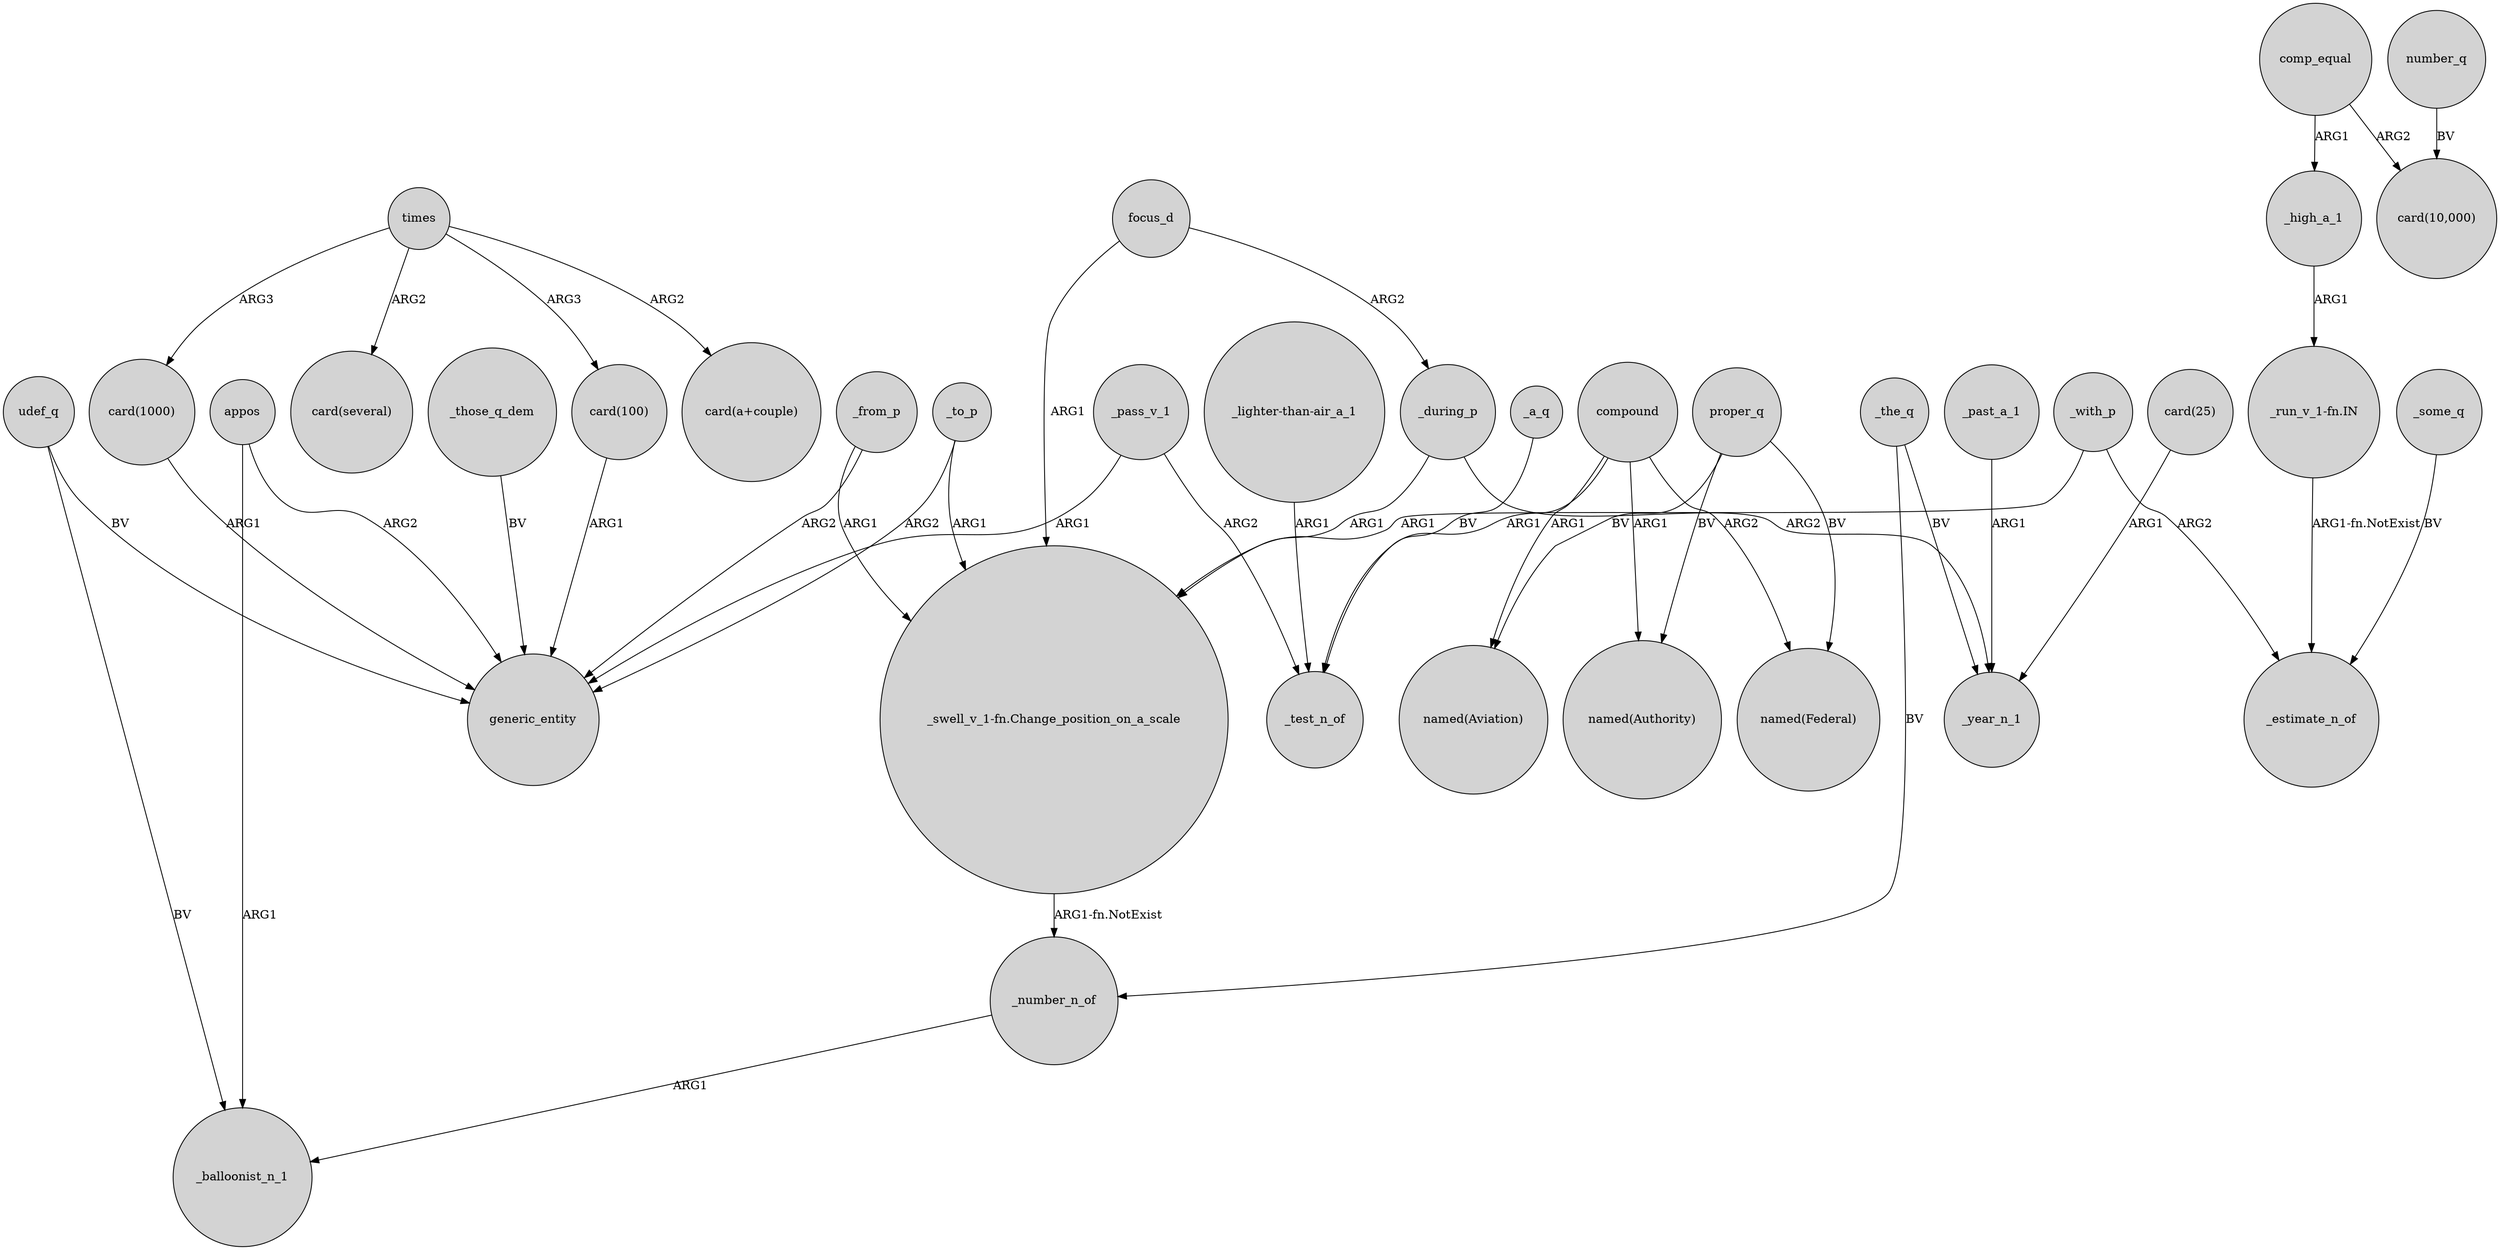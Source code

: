 digraph {
	node [shape=circle style=filled]
	focus_d -> _during_p [label=ARG2]
	comp_equal -> "card(10,000)" [label=ARG2]
	udef_q -> generic_entity [label=BV]
	_with_p -> "_swell_v_1-fn.Change_position_on_a_scale" [label=ARG1]
	"card(100)" -> generic_entity [label=ARG1]
	number_q -> "card(10,000)" [label=BV]
	proper_q -> "named(Aviation)" [label=BV]
	times -> "card(100)" [label=ARG3]
	_to_p -> "_swell_v_1-fn.Change_position_on_a_scale" [label=ARG1]
	_the_q -> _number_n_of [label=BV]
	comp_equal -> _high_a_1 [label=ARG1]
	appos -> generic_entity [label=ARG2]
	_a_q -> _test_n_of [label=BV]
	proper_q -> "named(Authority)" [label=BV]
	_from_p -> generic_entity [label=ARG2]
	"card(1000)" -> generic_entity [label=ARG1]
	_to_p -> generic_entity [label=ARG2]
	_past_a_1 -> _year_n_1 [label=ARG1]
	appos -> _balloonist_n_1 [label=ARG1]
	"_run_v_1-fn.IN" -> _estimate_n_of [label="ARG1-fn.NotExist"]
	compound -> "named(Aviation)" [label=ARG1]
	_with_p -> _estimate_n_of [label=ARG2]
	_during_p -> _year_n_1 [label=ARG2]
	times -> "card(a+couple)" [label=ARG2]
	_during_p -> "_swell_v_1-fn.Change_position_on_a_scale" [label=ARG1]
	_number_n_of -> _balloonist_n_1 [label=ARG1]
	_the_q -> _year_n_1 [label=BV]
	"card(25)" -> _year_n_1 [label=ARG1]
	proper_q -> "named(Federal)" [label=BV]
	compound -> _test_n_of [label=ARG1]
	times -> "card(several)" [label=ARG2]
	_pass_v_1 -> generic_entity [label=ARG1]
	"_lighter-than-air_a_1" -> _test_n_of [label=ARG1]
	_high_a_1 -> "_run_v_1-fn.IN" [label=ARG1]
	focus_d -> "_swell_v_1-fn.Change_position_on_a_scale" [label=ARG1]
	_pass_v_1 -> _test_n_of [label=ARG2]
	udef_q -> _balloonist_n_1 [label=BV]
	_some_q -> _estimate_n_of [label=BV]
	compound -> "named(Federal)" [label=ARG2]
	_from_p -> "_swell_v_1-fn.Change_position_on_a_scale" [label=ARG1]
	_those_q_dem -> generic_entity [label=BV]
	compound -> "named(Authority)" [label=ARG1]
	"_swell_v_1-fn.Change_position_on_a_scale" -> _number_n_of [label="ARG1-fn.NotExist"]
	times -> "card(1000)" [label=ARG3]
}
